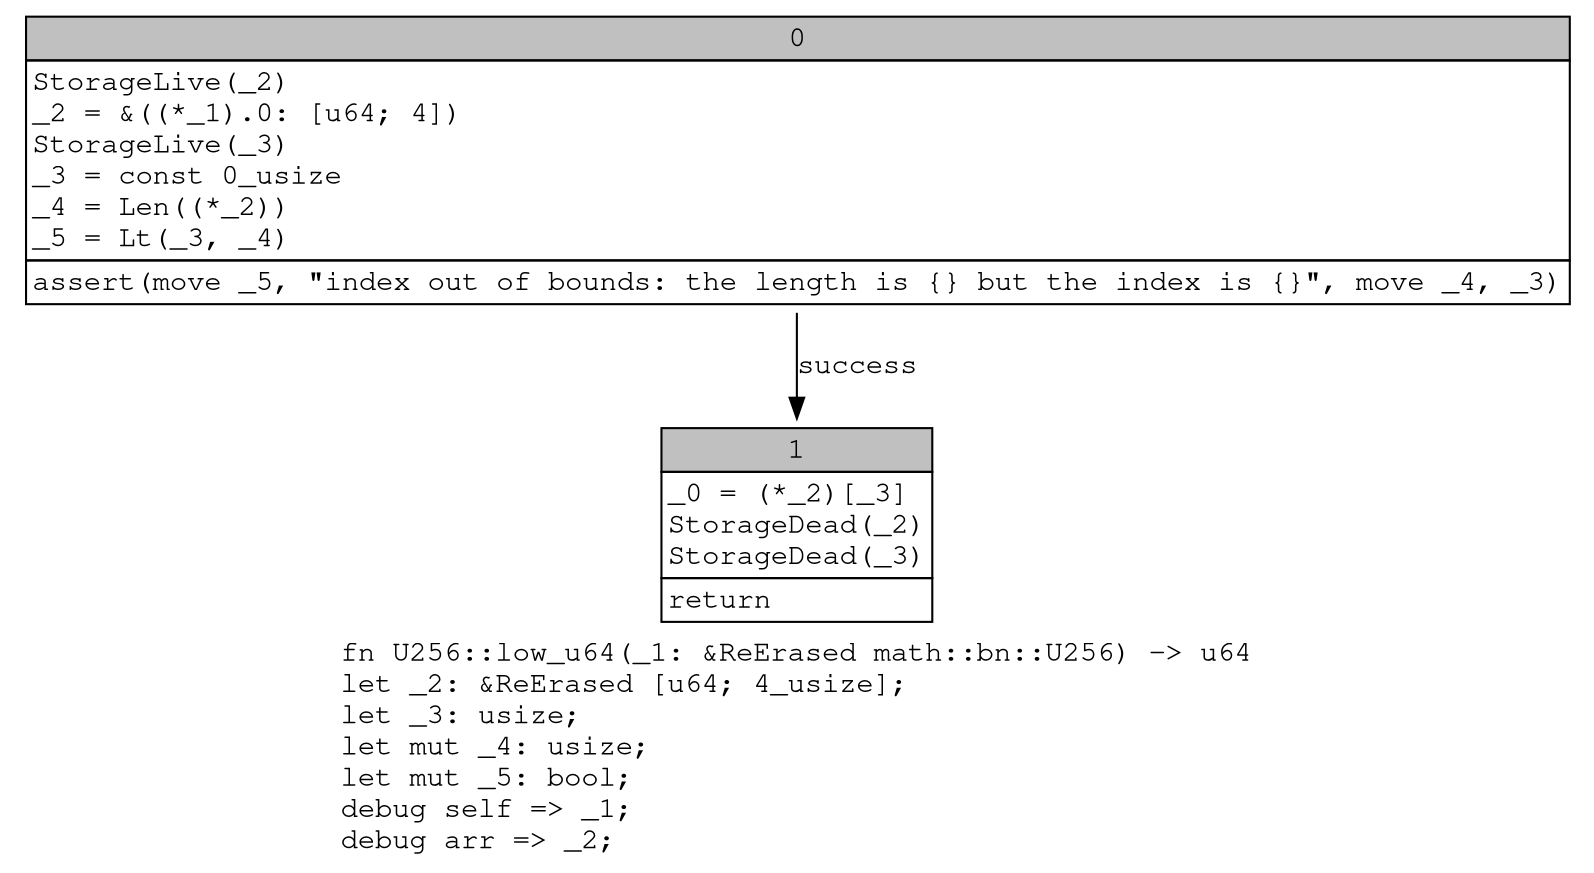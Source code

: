 digraph Mir_0_13960 {
    graph [fontname="Courier, monospace"];
    node [fontname="Courier, monospace"];
    edge [fontname="Courier, monospace"];
    label=<fn U256::low_u64(_1: &amp;ReErased math::bn::U256) -&gt; u64<br align="left"/>let _2: &amp;ReErased [u64; 4_usize];<br align="left"/>let _3: usize;<br align="left"/>let mut _4: usize;<br align="left"/>let mut _5: bool;<br align="left"/>debug self =&gt; _1;<br align="left"/>debug arr =&gt; _2;<br align="left"/>>;
    bb0__0_13960 [shape="none", label=<<table border="0" cellborder="1" cellspacing="0"><tr><td bgcolor="gray" align="center" colspan="1">0</td></tr><tr><td align="left" balign="left">StorageLive(_2)<br/>_2 = &amp;((*_1).0: [u64; 4])<br/>StorageLive(_3)<br/>_3 = const 0_usize<br/>_4 = Len((*_2))<br/>_5 = Lt(_3, _4)<br/></td></tr><tr><td align="left">assert(move _5, &quot;index out of bounds: the length is {} but the index is {}&quot;, move _4, _3)</td></tr></table>>];
    bb1__0_13960 [shape="none", label=<<table border="0" cellborder="1" cellspacing="0"><tr><td bgcolor="gray" align="center" colspan="1">1</td></tr><tr><td align="left" balign="left">_0 = (*_2)[_3]<br/>StorageDead(_2)<br/>StorageDead(_3)<br/></td></tr><tr><td align="left">return</td></tr></table>>];
    bb0__0_13960 -> bb1__0_13960 [label="success"];
}
